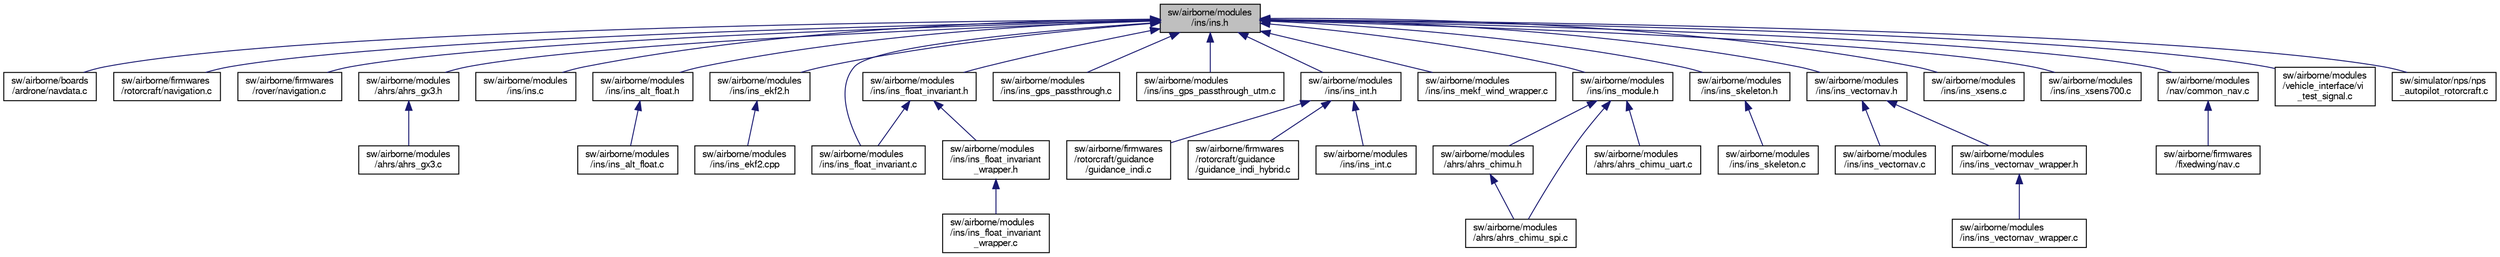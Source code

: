 digraph "sw/airborne/modules/ins/ins.h"
{
  edge [fontname="FreeSans",fontsize="10",labelfontname="FreeSans",labelfontsize="10"];
  node [fontname="FreeSans",fontsize="10",shape=record];
  Node1 [label="sw/airborne/modules\l/ins/ins.h",height=0.2,width=0.4,color="black", fillcolor="grey75", style="filled", fontcolor="black"];
  Node1 -> Node2 [dir="back",color="midnightblue",fontsize="10",style="solid",fontname="FreeSans"];
  Node2 [label="sw/airborne/boards\l/ardrone/navdata.c",height=0.2,width=0.4,color="black", fillcolor="white", style="filled",URL="$navdata_8c.html",tooltip="ARDrone2 navdata aquisition driver. "];
  Node1 -> Node3 [dir="back",color="midnightblue",fontsize="10",style="solid",fontname="FreeSans"];
  Node3 [label="sw/airborne/firmwares\l/rotorcraft/navigation.c",height=0.2,width=0.4,color="black", fillcolor="white", style="filled",URL="$rotorcraft_2navigation_8c.html",tooltip="Rotorcraft navigation functions. "];
  Node1 -> Node4 [dir="back",color="midnightblue",fontsize="10",style="solid",fontname="FreeSans"];
  Node4 [label="sw/airborne/firmwares\l/rover/navigation.c",height=0.2,width=0.4,color="black", fillcolor="white", style="filled",URL="$rover_2navigation_8c.html",tooltip="Rover navigation functions. "];
  Node1 -> Node5 [dir="back",color="midnightblue",fontsize="10",style="solid",fontname="FreeSans"];
  Node5 [label="sw/airborne/modules\l/ahrs/ahrs_gx3.h",height=0.2,width=0.4,color="black", fillcolor="white", style="filled",URL="$ahrs__gx3_8h.html",tooltip="Driver for Microstrain GX3 IMU/AHRS subsystem. "];
  Node5 -> Node6 [dir="back",color="midnightblue",fontsize="10",style="solid",fontname="FreeSans"];
  Node6 [label="sw/airborne/modules\l/ahrs/ahrs_gx3.c",height=0.2,width=0.4,color="black", fillcolor="white", style="filled",URL="$ahrs__gx3_8c.html",tooltip="Driver for Microstrain GX3 IMU/AHRS subsystem. "];
  Node1 -> Node7 [dir="back",color="midnightblue",fontsize="10",style="solid",fontname="FreeSans"];
  Node7 [label="sw/airborne/modules\l/ins/ins.c",height=0.2,width=0.4,color="black", fillcolor="white", style="filled",URL="$ins_8c.html",tooltip="Integrated Navigation System interface. "];
  Node1 -> Node8 [dir="back",color="midnightblue",fontsize="10",style="solid",fontname="FreeSans"];
  Node8 [label="sw/airborne/modules\l/ins/ins_alt_float.h",height=0.2,width=0.4,color="black", fillcolor="white", style="filled",URL="$ins__alt__float_8h.html",tooltip="Filters altitude and climb rate for fixedwings. "];
  Node8 -> Node9 [dir="back",color="midnightblue",fontsize="10",style="solid",fontname="FreeSans"];
  Node9 [label="sw/airborne/modules\l/ins/ins_alt_float.c",height=0.2,width=0.4,color="black", fillcolor="white", style="filled",URL="$ins__alt__float_8c.html",tooltip="Filters altitude and climb rate for fixedwings. "];
  Node1 -> Node10 [dir="back",color="midnightblue",fontsize="10",style="solid",fontname="FreeSans"];
  Node10 [label="sw/airborne/modules\l/ins/ins_ekf2.h",height=0.2,width=0.4,color="black", fillcolor="white", style="filled",URL="$ins__ekf2_8h.html",tooltip="INS based in the EKF2 of PX4. "];
  Node10 -> Node11 [dir="back",color="midnightblue",fontsize="10",style="solid",fontname="FreeSans"];
  Node11 [label="sw/airborne/modules\l/ins/ins_ekf2.cpp",height=0.2,width=0.4,color="black", fillcolor="white", style="filled",URL="$ins__ekf2_8cpp.html",tooltip="INS based in the EKF2 of PX4. "];
  Node1 -> Node12 [dir="back",color="midnightblue",fontsize="10",style="solid",fontname="FreeSans"];
  Node12 [label="sw/airborne/modules\l/ins/ins_float_invariant.c",height=0.2,width=0.4,color="black", fillcolor="white", style="filled",URL="$ins__float__invariant_8c.html"];
  Node1 -> Node13 [dir="back",color="midnightblue",fontsize="10",style="solid",fontname="FreeSans"];
  Node13 [label="sw/airborne/modules\l/ins/ins_float_invariant.h",height=0.2,width=0.4,color="black", fillcolor="white", style="filled",URL="$ins__float__invariant_8h.html",tooltip="INS using invariant filter. "];
  Node13 -> Node12 [dir="back",color="midnightblue",fontsize="10",style="solid",fontname="FreeSans"];
  Node13 -> Node14 [dir="back",color="midnightblue",fontsize="10",style="solid",fontname="FreeSans"];
  Node14 [label="sw/airborne/modules\l/ins/ins_float_invariant\l_wrapper.h",height=0.2,width=0.4,color="black", fillcolor="white", style="filled",URL="$ins__float__invariant__wrapper_8h.html",tooltip="Paparazzi specific wrapper to run INVARIANT filter. "];
  Node14 -> Node15 [dir="back",color="midnightblue",fontsize="10",style="solid",fontname="FreeSans"];
  Node15 [label="sw/airborne/modules\l/ins/ins_float_invariant\l_wrapper.c",height=0.2,width=0.4,color="black", fillcolor="white", style="filled",URL="$ins__float__invariant__wrapper_8c.html",tooltip="Paparazzi specific wrapper to run INVARIANT filter. "];
  Node1 -> Node16 [dir="back",color="midnightblue",fontsize="10",style="solid",fontname="FreeSans"];
  Node16 [label="sw/airborne/modules\l/ins/ins_gps_passthrough.c",height=0.2,width=0.4,color="black", fillcolor="white", style="filled",URL="$ins__gps__passthrough_8c.html",tooltip="Simply converts GPS ECEF position and velocity to NED and passes it through to the state interface..."];
  Node1 -> Node17 [dir="back",color="midnightblue",fontsize="10",style="solid",fontname="FreeSans"];
  Node17 [label="sw/airborne/modules\l/ins/ins_gps_passthrough_utm.c",height=0.2,width=0.4,color="black", fillcolor="white", style="filled",URL="$ins__gps__passthrough__utm_8c.html",tooltip="Simply passes GPS UTM position and velocity through to the state interface. "];
  Node1 -> Node18 [dir="back",color="midnightblue",fontsize="10",style="solid",fontname="FreeSans"];
  Node18 [label="sw/airborne/modules\l/ins/ins_int.h",height=0.2,width=0.4,color="black", fillcolor="white", style="filled",URL="$ins__int_8h.html",tooltip="INS for rotorcrafts combining vertical and horizontal filters. "];
  Node18 -> Node19 [dir="back",color="midnightblue",fontsize="10",style="solid",fontname="FreeSans"];
  Node19 [label="sw/airborne/firmwares\l/rotorcraft/guidance\l/guidance_indi.c",height=0.2,width=0.4,color="black", fillcolor="white", style="filled",URL="$guidance__indi_8c.html",tooltip="A guidance mode based on Incremental Nonlinear Dynamic Inversion. "];
  Node18 -> Node20 [dir="back",color="midnightblue",fontsize="10",style="solid",fontname="FreeSans"];
  Node20 [label="sw/airborne/firmwares\l/rotorcraft/guidance\l/guidance_indi_hybrid.c",height=0.2,width=0.4,color="black", fillcolor="white", style="filled",URL="$guidance__indi__hybrid_8c.html",tooltip="A guidance mode based on Incremental Nonlinear Dynamic Inversion Come to IROS2016 to learn more! ..."];
  Node18 -> Node21 [dir="back",color="midnightblue",fontsize="10",style="solid",fontname="FreeSans"];
  Node21 [label="sw/airborne/modules\l/ins/ins_int.c",height=0.2,width=0.4,color="black", fillcolor="white", style="filled",URL="$ins__int_8c.html",tooltip="INS for rotorcrafts combining vertical and horizontal filters. "];
  Node1 -> Node22 [dir="back",color="midnightblue",fontsize="10",style="solid",fontname="FreeSans"];
  Node22 [label="sw/airborne/modules\l/ins/ins_mekf_wind_wrapper.c",height=0.2,width=0.4,color="black", fillcolor="white", style="filled",URL="$ins__mekf__wind__wrapper_8c.html",tooltip="Paparazzi specific wrapper to run MEKF-Wind INS filter. "];
  Node1 -> Node23 [dir="back",color="midnightblue",fontsize="10",style="solid",fontname="FreeSans"];
  Node23 [label="sw/airborne/modules\l/ins/ins_module.h",height=0.2,width=0.4,color="black", fillcolor="white", style="filled",URL="$ins__module_8h.html",tooltip="Device independent INS code. "];
  Node23 -> Node24 [dir="back",color="midnightblue",fontsize="10",style="solid",fontname="FreeSans"];
  Node24 [label="sw/airborne/modules\l/ahrs/ahrs_chimu.h",height=0.2,width=0.4,color="black", fillcolor="white", style="filled",URL="$ahrs__chimu_8h.html"];
  Node24 -> Node25 [dir="back",color="midnightblue",fontsize="10",style="solid",fontname="FreeSans"];
  Node25 [label="sw/airborne/modules\l/ahrs/ahrs_chimu_spi.c",height=0.2,width=0.4,color="black", fillcolor="white", style="filled",URL="$ahrs__chimu__spi_8c.html"];
  Node23 -> Node25 [dir="back",color="midnightblue",fontsize="10",style="solid",fontname="FreeSans"];
  Node23 -> Node26 [dir="back",color="midnightblue",fontsize="10",style="solid",fontname="FreeSans"];
  Node26 [label="sw/airborne/modules\l/ahrs/ahrs_chimu_uart.c",height=0.2,width=0.4,color="black", fillcolor="white", style="filled",URL="$ahrs__chimu__uart_8c.html"];
  Node1 -> Node27 [dir="back",color="midnightblue",fontsize="10",style="solid",fontname="FreeSans"];
  Node27 [label="sw/airborne/modules\l/ins/ins_skeleton.h",height=0.2,width=0.4,color="black", fillcolor="white", style="filled",URL="$ins__skeleton_8h.html",tooltip="Paparazzi specific wrapper to run simple module based INS. "];
  Node27 -> Node28 [dir="back",color="midnightblue",fontsize="10",style="solid",fontname="FreeSans"];
  Node28 [label="sw/airborne/modules\l/ins/ins_skeleton.c",height=0.2,width=0.4,color="black", fillcolor="white", style="filled",URL="$ins__skeleton_8c.html",tooltip="Paparazzi specific wrapper to run simple module based INS. "];
  Node1 -> Node29 [dir="back",color="midnightblue",fontsize="10",style="solid",fontname="FreeSans"];
  Node29 [label="sw/airborne/modules\l/ins/ins_vectornav.h",height=0.2,width=0.4,color="black", fillcolor="white", style="filled",URL="$ins__vectornav_8h.html",tooltip="Vectornav VN-200 INS module. "];
  Node29 -> Node30 [dir="back",color="midnightblue",fontsize="10",style="solid",fontname="FreeSans"];
  Node30 [label="sw/airborne/modules\l/ins/ins_vectornav.c",height=0.2,width=0.4,color="black", fillcolor="white", style="filled",URL="$ins__vectornav_8c.html",tooltip="Vectornav VN-200 INS subsystem. "];
  Node29 -> Node31 [dir="back",color="midnightblue",fontsize="10",style="solid",fontname="FreeSans"];
  Node31 [label="sw/airborne/modules\l/ins/ins_vectornav_wrapper.h",height=0.2,width=0.4,color="black", fillcolor="white", style="filled",URL="$ins__vectornav__wrapper_8h.html",tooltip="Vectornav VN-200 INS subsystem. "];
  Node31 -> Node32 [dir="back",color="midnightblue",fontsize="10",style="solid",fontname="FreeSans"];
  Node32 [label="sw/airborne/modules\l/ins/ins_vectornav_wrapper.c",height=0.2,width=0.4,color="black", fillcolor="white", style="filled",URL="$ins__vectornav__wrapper_8c.html",tooltip="Vectornav VN-200 INS subsystem. "];
  Node1 -> Node33 [dir="back",color="midnightblue",fontsize="10",style="solid",fontname="FreeSans"];
  Node33 [label="sw/airborne/modules\l/ins/ins_xsens.c",height=0.2,width=0.4,color="black", fillcolor="white", style="filled",URL="$ins__xsens_8c.html",tooltip="Xsens as a full INS solution. "];
  Node1 -> Node34 [dir="back",color="midnightblue",fontsize="10",style="solid",fontname="FreeSans"];
  Node34 [label="sw/airborne/modules\l/ins/ins_xsens700.c",height=0.2,width=0.4,color="black", fillcolor="white", style="filled",URL="$ins__xsens700_8c.html",tooltip="Xsens700 as a full INS solution. "];
  Node1 -> Node35 [dir="back",color="midnightblue",fontsize="10",style="solid",fontname="FreeSans"];
  Node35 [label="sw/airborne/modules\l/nav/common_nav.c",height=0.2,width=0.4,color="black", fillcolor="white", style="filled",URL="$common__nav_8c.html"];
  Node35 -> Node36 [dir="back",color="midnightblue",fontsize="10",style="solid",fontname="FreeSans"];
  Node36 [label="sw/airborne/firmwares\l/fixedwing/nav.c",height=0.2,width=0.4,color="black", fillcolor="white", style="filled",URL="$nav_8c.html",tooltip="Fixedwing functions to compute navigation. "];
  Node1 -> Node37 [dir="back",color="midnightblue",fontsize="10",style="solid",fontname="FreeSans"];
  Node37 [label="sw/airborne/modules\l/vehicle_interface/vi\l_test_signal.c",height=0.2,width=0.4,color="black", fillcolor="white", style="filled",URL="$vi__test__signal_8c.html"];
  Node1 -> Node38 [dir="back",color="midnightblue",fontsize="10",style="solid",fontname="FreeSans"];
  Node38 [label="sw/simulator/nps/nps\l_autopilot_rotorcraft.c",height=0.2,width=0.4,color="black", fillcolor="white", style="filled",URL="$nps__autopilot__rotorcraft_8c.html"];
}
